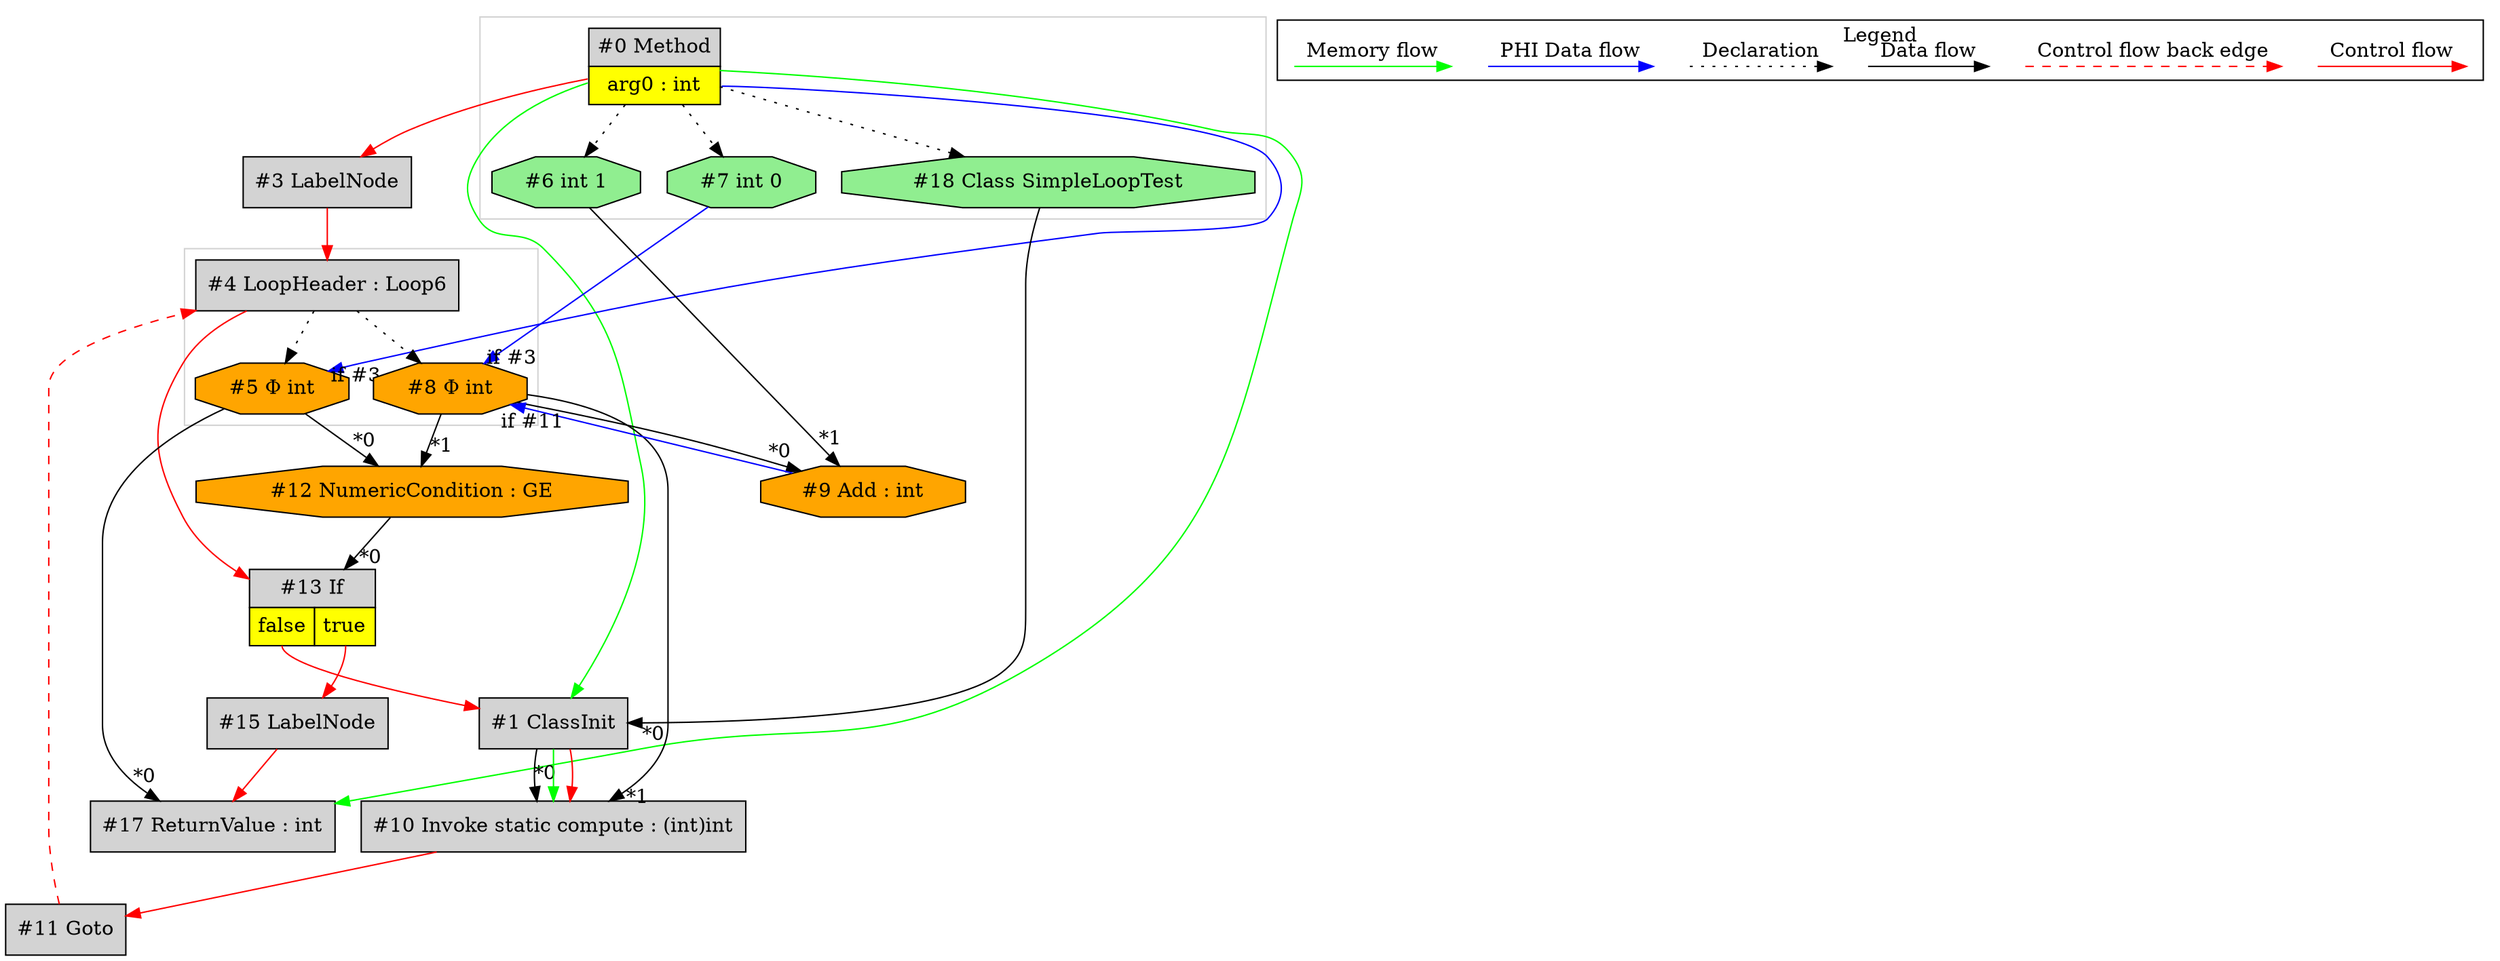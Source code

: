 digraph {
 node0[margin="0", label=<<table border="0" cellborder="1" cellspacing="0" cellpadding="5"><tr><td colspan="1">#0 Method</td></tr><tr><td port="prj2" bgcolor="yellow">arg0 : int</td></tr></table>>,shape=none, fillcolor=lightgrey, style=filled];
 node1[label="#1 ClassInit",shape=box, fillcolor=lightgrey, style=filled];
 node18 -> node1[headlabel="*0", labeldistance=2];
 node0 -> node1[labeldistance=2, color=green, constraint=false];
 node13:prj16 -> node1[labeldistance=2, color=red, fontcolor=red];
 node13[margin="0", label=<<table border="0" cellborder="1" cellspacing="0" cellpadding="5"><tr><td colspan="2">#13 If</td></tr><tr><td port="prj16" bgcolor="yellow">false</td><td port="prj14" bgcolor="yellow">true</td></tr></table>>,shape=none, fillcolor=lightgrey, style=filled];
 node12 -> node13[headlabel="*0", labeldistance=2];
 node4 -> node13[labeldistance=2, color=red, fontcolor=red];
 node4[label="#4 LoopHeader : Loop6",shape=box, fillcolor=lightgrey, style=filled];
 node3 -> node4[labeldistance=2, color=red, fontcolor=red];
 node11 -> node4[labeldistance=2, color=red, fontcolor=red, style=dashed];
 node11[label="#11 Goto",shape=box, fillcolor=lightgrey, style=filled];
 node10 -> node11[labeldistance=2, color=red, fontcolor=red];
 node10[label="#10 Invoke static compute : (int)int",shape=box, fillcolor=lightgrey, style=filled];
 node1 -> node10[headlabel="*0", labeldistance=2];
 node8 -> node10[headlabel="*1", labeldistance=2];
 node1 -> node10[labeldistance=2, color=green, constraint=false];
 node1 -> node10[labeldistance=2, color=red, fontcolor=red];
 node8[label="#8 Φ int",shape=octagon, fillcolor=orange, style=filled];
 node4 -> node8[style=dotted];
 node7 -> node8[headlabel="if #3", labeldistance=2, color=blue, constraint=false];
 node9 -> node8[headlabel="if #11", labeldistance=2, color=blue, constraint=false];
 node9[label="#9 Add : int",shape=octagon, fillcolor=orange, style=filled];
 node8 -> node9[headlabel="*0", labeldistance=2];
 node6 -> node9[headlabel="*1", labeldistance=2];
 node6[label="#6 int 1",shape=octagon, fillcolor=lightgreen, style=filled];
 node0 -> node6[style=dotted];
 node7[label="#7 int 0",shape=octagon, fillcolor=lightgreen, style=filled];
 node0 -> node7[style=dotted];
 node12[label="#12 NumericCondition : GE",shape=octagon, fillcolor=orange, style=filled];
 node5 -> node12[headlabel="*0", labeldistance=2];
 node8 -> node12[headlabel="*1", labeldistance=2];
 node5[label="#5 Φ int",shape=octagon, fillcolor=orange, style=filled];
 node4 -> node5[style=dotted];
 node0:prj2 -> node5[headlabel="if #3", labeldistance=2, color=blue, constraint=false];
 node17[label="#17 ReturnValue : int",shape=box, fillcolor=lightgrey, style=filled];
 node5 -> node17[headlabel="*0", labeldistance=2];
 node15 -> node17[labeldistance=2, color=red, fontcolor=red];
 node0 -> node17[labeldistance=2, color=green, constraint=false];
 node15[label="#15 LabelNode",shape=box, fillcolor=lightgrey, style=filled];
 node13:prj14 -> node15[labeldistance=2, color=red, fontcolor=red];
 node3[label="#3 LabelNode",shape=box, fillcolor=lightgrey, style=filled];
 node0 -> node3[labeldistance=2, color=red, fontcolor=red];
 node18[label="#18 Class SimpleLoopTest",shape=octagon, fillcolor=lightgreen, style=filled];
 node0 -> node18[style=dotted];
 subgraph cluster_0 {
  color=lightgray;
  node4;
  node5;
  node8;
 }
 subgraph cluster_1 {
  color=lightgray;
  node0;
  node6;
  node7;
  node18;
 }
 subgraph cluster_000 {
  label = "Legend";
  node [shape=point]
  {
   rank=same;
   c0 [style = invis];
   c1 [style = invis];
   c2 [style = invis];
   c3 [style = invis];
   d0 [style = invis];
   d1 [style = invis];
   d2 [style = invis];
   d3 [style = invis];
   d4 [style = invis];
   d5 [style = invis];
   d6 [style = invis];
   d7 [style = invis];
  }
  c0 -> c1 [label="Control flow", style=solid, color=red]
  c2 -> c3 [label="Control flow back edge", style=dashed, color=red]
  d0 -> d1 [label="Data flow"]
  d2 -> d3 [label="Declaration", style=dotted]
  d4 -> d5 [label="PHI Data flow", color=blue]
  d6 -> d7 [label="Memory flow", color=green]
 }

}

